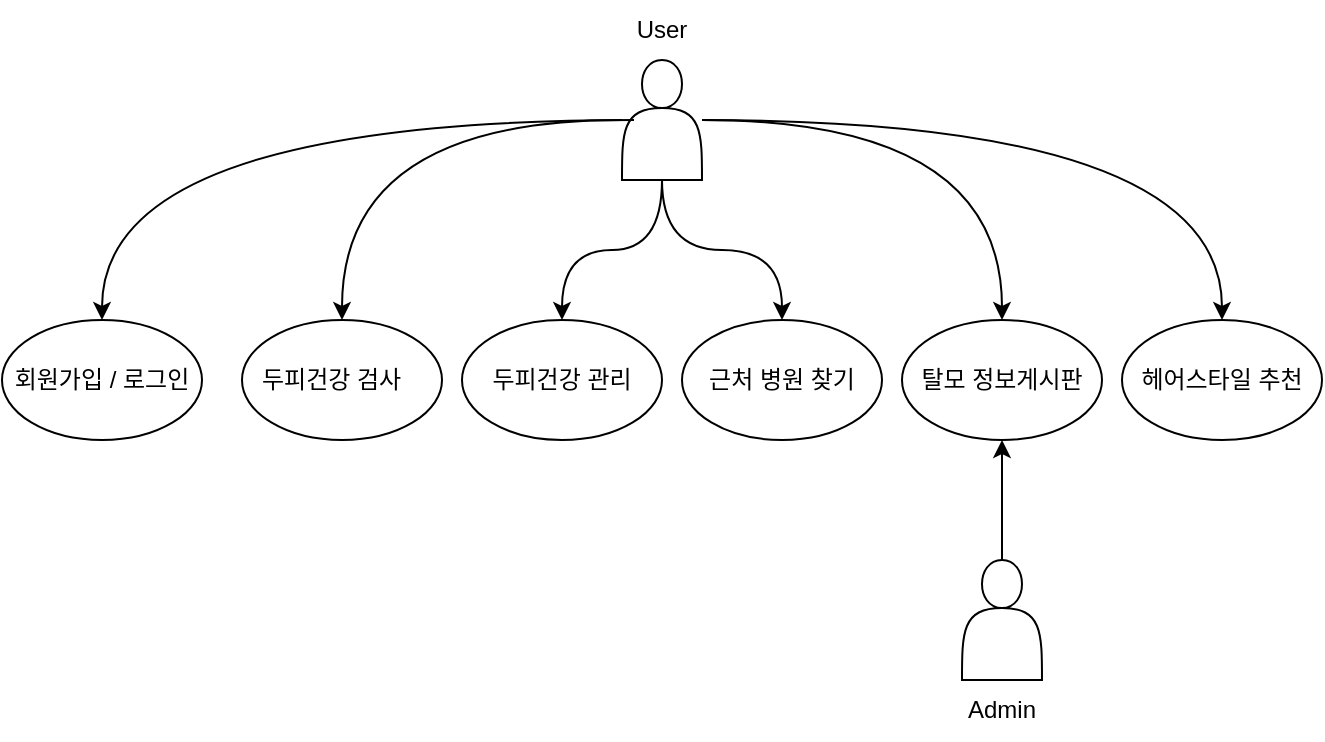 <mxfile version="22.1.7" type="github">
  <diagram name="페이지-1" id="X7SW6EObbLfuvGPx41yW">
    <mxGraphModel dx="1647" dy="886" grid="1" gridSize="10" guides="1" tooltips="1" connect="1" arrows="1" fold="1" page="1" pageScale="1" pageWidth="827" pageHeight="1169" math="0" shadow="0">
      <root>
        <mxCell id="0" />
        <mxCell id="1" parent="0" />
        <mxCell id="Gj5-Jx25mweAEeSnab_n-19" value="" style="group" vertex="1" connectable="0" parent="1">
          <mxGeometry x="84" y="30" width="660" height="370" as="geometry" />
        </mxCell>
        <mxCell id="Gj5-Jx25mweAEeSnab_n-1" value="" style="shape=actor;whiteSpace=wrap;html=1;" vertex="1" parent="Gj5-Jx25mweAEeSnab_n-19">
          <mxGeometry x="310" y="30" width="40" height="60" as="geometry" />
        </mxCell>
        <mxCell id="Gj5-Jx25mweAEeSnab_n-2" value="회원가입 / 로그인" style="ellipse;whiteSpace=wrap;html=1;" vertex="1" parent="Gj5-Jx25mweAEeSnab_n-19">
          <mxGeometry y="160" width="100" height="60" as="geometry" />
        </mxCell>
        <mxCell id="Gj5-Jx25mweAEeSnab_n-8" style="edgeStyle=orthogonalEdgeStyle;orthogonalLoop=1;jettySize=auto;html=1;exitX=0.15;exitY=0.5;exitDx=0;exitDy=0;exitPerimeter=0;entryX=0.5;entryY=0;entryDx=0;entryDy=0;curved=1;" edge="1" parent="Gj5-Jx25mweAEeSnab_n-19" source="Gj5-Jx25mweAEeSnab_n-1" target="Gj5-Jx25mweAEeSnab_n-2">
          <mxGeometry relative="1" as="geometry" />
        </mxCell>
        <mxCell id="Gj5-Jx25mweAEeSnab_n-3" value="두피건강 검사&lt;span style=&quot;white-space: pre;&quot;&gt;&#x9;&lt;/span&gt;" style="ellipse;whiteSpace=wrap;html=1;" vertex="1" parent="Gj5-Jx25mweAEeSnab_n-19">
          <mxGeometry x="120" y="160" width="100" height="60" as="geometry" />
        </mxCell>
        <mxCell id="Gj5-Jx25mweAEeSnab_n-9" style="edgeStyle=orthogonalEdgeStyle;orthogonalLoop=1;jettySize=auto;html=1;entryX=0.5;entryY=0;entryDx=0;entryDy=0;curved=1;" edge="1" parent="Gj5-Jx25mweAEeSnab_n-19" source="Gj5-Jx25mweAEeSnab_n-1" target="Gj5-Jx25mweAEeSnab_n-3">
          <mxGeometry relative="1" as="geometry" />
        </mxCell>
        <mxCell id="Gj5-Jx25mweAEeSnab_n-4" value="두피건강 관리" style="ellipse;whiteSpace=wrap;html=1;" vertex="1" parent="Gj5-Jx25mweAEeSnab_n-19">
          <mxGeometry x="230" y="160" width="100" height="60" as="geometry" />
        </mxCell>
        <mxCell id="Gj5-Jx25mweAEeSnab_n-10" style="edgeStyle=orthogonalEdgeStyle;orthogonalLoop=1;jettySize=auto;html=1;entryX=0.5;entryY=0;entryDx=0;entryDy=0;curved=1;" edge="1" parent="Gj5-Jx25mweAEeSnab_n-19" source="Gj5-Jx25mweAEeSnab_n-1" target="Gj5-Jx25mweAEeSnab_n-4">
          <mxGeometry relative="1" as="geometry" />
        </mxCell>
        <mxCell id="Gj5-Jx25mweAEeSnab_n-5" value="근처 병원 찾기" style="ellipse;whiteSpace=wrap;html=1;" vertex="1" parent="Gj5-Jx25mweAEeSnab_n-19">
          <mxGeometry x="340" y="160" width="100" height="60" as="geometry" />
        </mxCell>
        <mxCell id="Gj5-Jx25mweAEeSnab_n-11" style="edgeStyle=orthogonalEdgeStyle;orthogonalLoop=1;jettySize=auto;html=1;entryX=0.5;entryY=0;entryDx=0;entryDy=0;curved=1;" edge="1" parent="Gj5-Jx25mweAEeSnab_n-19" source="Gj5-Jx25mweAEeSnab_n-1" target="Gj5-Jx25mweAEeSnab_n-5">
          <mxGeometry relative="1" as="geometry" />
        </mxCell>
        <mxCell id="Gj5-Jx25mweAEeSnab_n-6" value="탈모 정보게시판" style="ellipse;whiteSpace=wrap;html=1;" vertex="1" parent="Gj5-Jx25mweAEeSnab_n-19">
          <mxGeometry x="450" y="160" width="100" height="60" as="geometry" />
        </mxCell>
        <mxCell id="Gj5-Jx25mweAEeSnab_n-12" style="edgeStyle=orthogonalEdgeStyle;orthogonalLoop=1;jettySize=auto;html=1;curved=1;" edge="1" parent="Gj5-Jx25mweAEeSnab_n-19" source="Gj5-Jx25mweAEeSnab_n-1" target="Gj5-Jx25mweAEeSnab_n-6">
          <mxGeometry relative="1" as="geometry" />
        </mxCell>
        <mxCell id="Gj5-Jx25mweAEeSnab_n-7" value="헤어스타일 추천" style="ellipse;whiteSpace=wrap;html=1;" vertex="1" parent="Gj5-Jx25mweAEeSnab_n-19">
          <mxGeometry x="560" y="160" width="100" height="60" as="geometry" />
        </mxCell>
        <mxCell id="Gj5-Jx25mweAEeSnab_n-13" style="edgeStyle=orthogonalEdgeStyle;orthogonalLoop=1;jettySize=auto;html=1;entryX=0.5;entryY=0;entryDx=0;entryDy=0;curved=1;" edge="1" parent="Gj5-Jx25mweAEeSnab_n-19" source="Gj5-Jx25mweAEeSnab_n-1" target="Gj5-Jx25mweAEeSnab_n-7">
          <mxGeometry relative="1" as="geometry" />
        </mxCell>
        <mxCell id="Gj5-Jx25mweAEeSnab_n-14" value="User" style="text;html=1;strokeColor=none;fillColor=none;align=center;verticalAlign=middle;whiteSpace=wrap;rounded=0;" vertex="1" parent="Gj5-Jx25mweAEeSnab_n-19">
          <mxGeometry x="300" width="60" height="30" as="geometry" />
        </mxCell>
        <mxCell id="Gj5-Jx25mweAEeSnab_n-18" style="edgeStyle=orthogonalEdgeStyle;orthogonalLoop=1;jettySize=auto;html=1;exitX=0.5;exitY=0;exitDx=0;exitDy=0;entryX=0.5;entryY=1;entryDx=0;entryDy=0;rounded=0;" edge="1" parent="Gj5-Jx25mweAEeSnab_n-19" source="Gj5-Jx25mweAEeSnab_n-16" target="Gj5-Jx25mweAEeSnab_n-6">
          <mxGeometry relative="1" as="geometry" />
        </mxCell>
        <mxCell id="Gj5-Jx25mweAEeSnab_n-16" value="" style="shape=actor;whiteSpace=wrap;html=1;" vertex="1" parent="Gj5-Jx25mweAEeSnab_n-19">
          <mxGeometry x="480" y="280" width="40" height="60" as="geometry" />
        </mxCell>
        <mxCell id="Gj5-Jx25mweAEeSnab_n-17" value="Admin" style="text;html=1;strokeColor=none;fillColor=none;align=center;verticalAlign=middle;whiteSpace=wrap;rounded=0;" vertex="1" parent="Gj5-Jx25mweAEeSnab_n-19">
          <mxGeometry x="470" y="340" width="60" height="30" as="geometry" />
        </mxCell>
      </root>
    </mxGraphModel>
  </diagram>
</mxfile>
